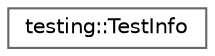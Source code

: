 digraph "クラス階層図"
{
 // LATEX_PDF_SIZE
  bgcolor="transparent";
  edge [fontname=Helvetica,fontsize=10,labelfontname=Helvetica,labelfontsize=10];
  node [fontname=Helvetica,fontsize=10,shape=box,height=0.2,width=0.4];
  rankdir="LR";
  Node0 [id="Node000000",label="testing::TestInfo",height=0.2,width=0.4,color="grey40", fillcolor="white", style="filled",URL="$classtesting_1_1_test_info.html",tooltip=" "];
}

